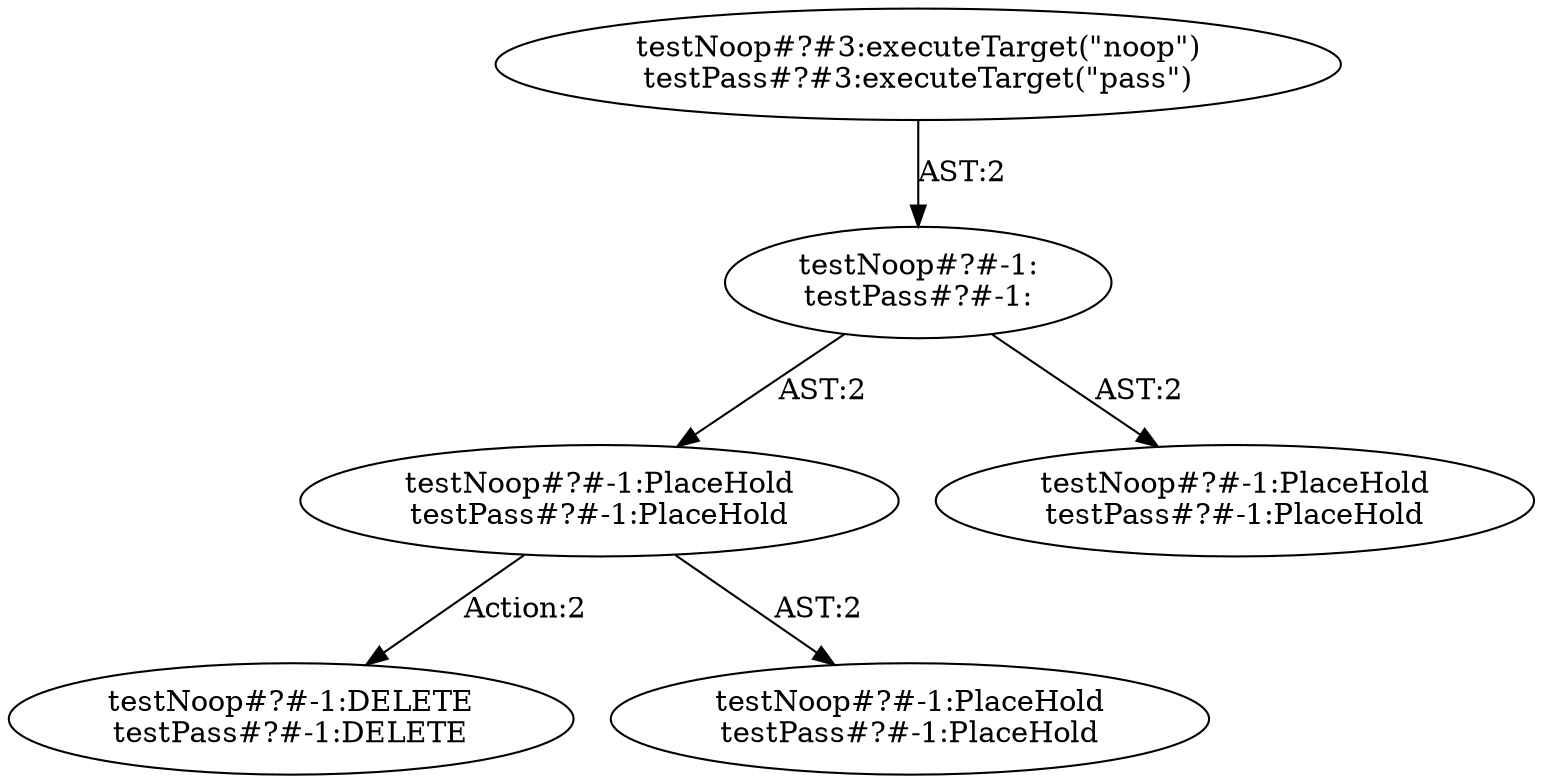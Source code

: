 digraph "Pattern" {
0 [label="testNoop#?#-1:DELETE
testPass#?#-1:DELETE" shape=ellipse]
1 [label="testNoop#?#-1:PlaceHold
testPass#?#-1:PlaceHold" shape=ellipse]
2 [label="testNoop#?#-1:
testPass#?#-1:" shape=ellipse]
3 [label="testNoop#?#3:executeTarget(\"noop\")
testPass#?#3:executeTarget(\"pass\")" shape=ellipse]
4 [label="testNoop#?#-1:PlaceHold
testPass#?#-1:PlaceHold" shape=ellipse]
5 [label="testNoop#?#-1:PlaceHold
testPass#?#-1:PlaceHold" shape=ellipse]
1 -> 0 [label="Action:2"];
1 -> 5 [label="AST:2"];
2 -> 1 [label="AST:2"];
2 -> 4 [label="AST:2"];
3 -> 2 [label="AST:2"];
}